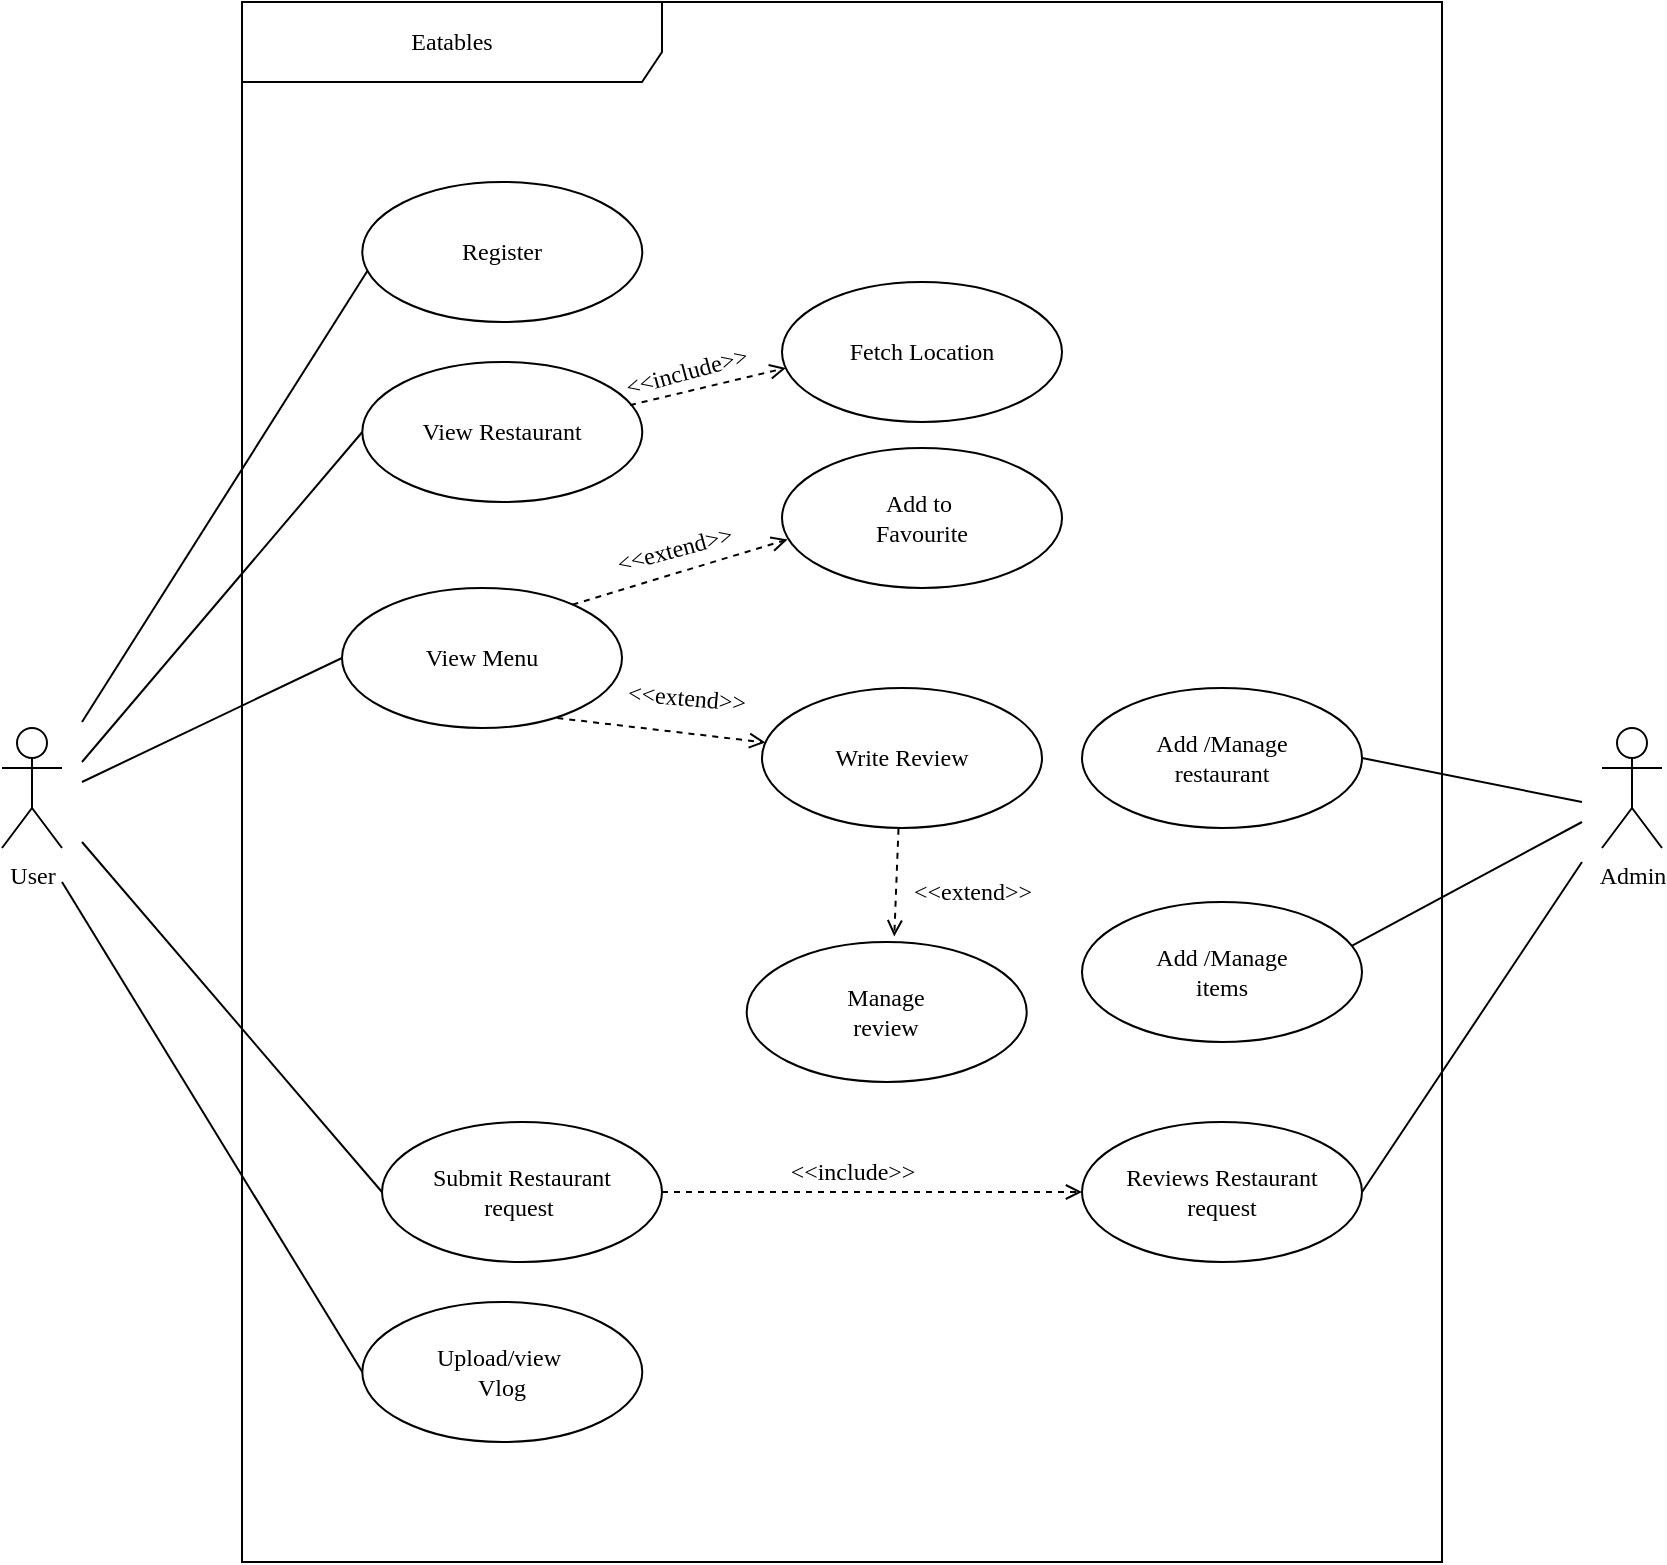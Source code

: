 <mxfile version="21.1.4" type="device">
  <diagram name="Page-1" id="TJjx6MU0pp1zMI2QiDek">
    <mxGraphModel dx="1035" dy="621" grid="1" gridSize="10" guides="1" tooltips="1" connect="1" arrows="1" fold="1" page="1" pageScale="1" pageWidth="850" pageHeight="1100" math="0" shadow="0">
      <root>
        <mxCell id="0" />
        <mxCell id="1" parent="0" />
        <mxCell id="jtq-as74lgabXd-jvM-n-3" value="User" style="shape=umlActor;verticalLabelPosition=bottom;verticalAlign=top;html=1;fontFamily=Poppins;fontSource=https%3A%2F%2Ffonts.googleapis.com%2Fcss%3Ffamily%3DPoppins;" parent="1" vertex="1">
          <mxGeometry x="10" y="623" width="30" height="60" as="geometry" />
        </mxCell>
        <mxCell id="jtq-as74lgabXd-jvM-n-4" value="Admin" style="shape=umlActor;verticalLabelPosition=bottom;verticalAlign=top;html=1;fontFamily=Poppins;fontSource=https%3A%2F%2Ffonts.googleapis.com%2Fcss%3Ffamily%3DPoppins;" parent="1" vertex="1">
          <mxGeometry x="810" y="623" width="30" height="60" as="geometry" />
        </mxCell>
        <mxCell id="jtq-as74lgabXd-jvM-n-6" value="View Restaurant" style="ellipse;whiteSpace=wrap;html=1;fontFamily=Poppins;fontSource=https%3A%2F%2Ffonts.googleapis.com%2Fcss%3Ffamily%3DPoppins;" parent="1" vertex="1">
          <mxGeometry x="190.15" y="440" width="140" height="70" as="geometry" />
        </mxCell>
        <mxCell id="jtq-as74lgabXd-jvM-n-7" value="View Menu" style="ellipse;whiteSpace=wrap;html=1;fontFamily=Poppins;fontSource=https%3A%2F%2Ffonts.googleapis.com%2Fcss%3Ffamily%3DPoppins;" parent="1" vertex="1">
          <mxGeometry x="180" y="553" width="140" height="70" as="geometry" />
        </mxCell>
        <mxCell id="jtq-as74lgabXd-jvM-n-9" value="Upload/view&amp;nbsp;&lt;br&gt;Vlog" style="ellipse;whiteSpace=wrap;html=1;fontFamily=Poppins;fontSource=https%3A%2F%2Ffonts.googleapis.com%2Fcss%3Ffamily%3DPoppins;" parent="1" vertex="1">
          <mxGeometry x="190.15" y="910" width="140" height="70" as="geometry" />
        </mxCell>
        <mxCell id="jtq-as74lgabXd-jvM-n-10" value="Fetch Location" style="ellipse;whiteSpace=wrap;html=1;fontFamily=Poppins;fontSource=https%3A%2F%2Ffonts.googleapis.com%2Fcss%3Ffamily%3DPoppins;" parent="1" vertex="1">
          <mxGeometry x="400" y="400" width="140" height="70" as="geometry" />
        </mxCell>
        <mxCell id="jtq-as74lgabXd-jvM-n-15" value="Add /Manage&lt;br style=&quot;border-color: var(--border-color);&quot;&gt;restaurant" style="ellipse;whiteSpace=wrap;html=1;fontFamily=Poppins;fontSource=https%3A%2F%2Ffonts.googleapis.com%2Fcss%3Ffamily%3DPoppins;" parent="1" vertex="1">
          <mxGeometry x="550" y="603" width="140" height="70" as="geometry" />
        </mxCell>
        <mxCell id="jtq-as74lgabXd-jvM-n-21" value="" style="endArrow=none;html=1;rounded=0;entryX=0;entryY=0.5;entryDx=0;entryDy=0;fontFamily=Poppins;fontSource=https%3A%2F%2Ffonts.googleapis.com%2Fcss%3Ffamily%3DPoppins;" parent="1" target="jtq-as74lgabXd-jvM-n-6" edge="1">
          <mxGeometry width="50" height="50" relative="1" as="geometry">
            <mxPoint x="50" y="640" as="sourcePoint" />
            <mxPoint x="251" y="385" as="targetPoint" />
          </mxGeometry>
        </mxCell>
        <mxCell id="jtq-as74lgabXd-jvM-n-22" value="" style="endArrow=none;html=1;rounded=0;entryX=0;entryY=0.5;entryDx=0;entryDy=0;fontFamily=Poppins;fontSource=https%3A%2F%2Ffonts.googleapis.com%2Fcss%3Ffamily%3DPoppins;" parent="1" target="jtq-as74lgabXd-jvM-n-7" edge="1">
          <mxGeometry width="50" height="50" relative="1" as="geometry">
            <mxPoint x="50" y="650" as="sourcePoint" />
            <mxPoint x="250" y="495" as="targetPoint" />
          </mxGeometry>
        </mxCell>
        <mxCell id="jtq-as74lgabXd-jvM-n-23" value="" style="endArrow=none;html=1;rounded=0;entryX=0;entryY=0.5;entryDx=0;entryDy=0;fontFamily=Poppins;fontSource=https%3A%2F%2Ffonts.googleapis.com%2Fcss%3Ffamily%3DPoppins;" parent="1" target="jtq-as74lgabXd-jvM-n-8" edge="1">
          <mxGeometry width="50" height="50" relative="1" as="geometry">
            <mxPoint x="50" y="680" as="sourcePoint" />
            <mxPoint x="251" y="595" as="targetPoint" />
          </mxGeometry>
        </mxCell>
        <mxCell id="jtq-as74lgabXd-jvM-n-25" value="" style="endArrow=none;html=1;rounded=0;entryX=0;entryY=0.5;entryDx=0;entryDy=0;fontFamily=Poppins;fontSource=https%3A%2F%2Ffonts.googleapis.com%2Fcss%3Ffamily%3DPoppins;" parent="1" target="jtq-as74lgabXd-jvM-n-9" edge="1">
          <mxGeometry width="50" height="50" relative="1" as="geometry">
            <mxPoint x="40" y="700" as="sourcePoint" />
            <mxPoint x="250" y="805" as="targetPoint" />
          </mxGeometry>
        </mxCell>
        <mxCell id="jtq-as74lgabXd-jvM-n-30" value="" style="html=1;verticalAlign=bottom;labelBackgroundColor=none;endArrow=open;endFill=0;dashed=1;rounded=0;exitX=0.956;exitY=0.308;exitDx=0;exitDy=0;exitPerimeter=0;entryX=0.014;entryY=0.614;entryDx=0;entryDy=0;entryPerimeter=0;fontFamily=Poppins;fontSource=https%3A%2F%2Ffonts.googleapis.com%2Fcss%3Ffamily%3DPoppins;" parent="1" source="jtq-as74lgabXd-jvM-n-6" target="jtq-as74lgabXd-jvM-n-10" edge="1">
          <mxGeometry width="160" relative="1" as="geometry">
            <mxPoint x="277" y="415" as="sourcePoint" />
            <mxPoint x="421" y="367" as="targetPoint" />
          </mxGeometry>
        </mxCell>
        <mxCell id="jtq-as74lgabXd-jvM-n-31" value="&amp;lt;&amp;lt;include&amp;gt;&amp;gt;" style="text;html=1;align=center;verticalAlign=middle;resizable=0;points=[];autosize=1;strokeColor=none;fillColor=none;rotation=-15;fontFamily=Poppins;fontSource=https%3A%2F%2Ffonts.googleapis.com%2Fcss%3Ffamily%3DPoppins;" parent="1" vertex="1">
          <mxGeometry x="307.06" y="430" width="90" height="30" as="geometry" />
        </mxCell>
        <mxCell id="jtq-as74lgabXd-jvM-n-34" value="" style="endArrow=none;html=1;rounded=0;exitX=1;exitY=0.5;exitDx=0;exitDy=0;fontFamily=Poppins;fontSource=https%3A%2F%2Ffonts.googleapis.com%2Fcss%3Ffamily%3DPoppins;" parent="1" source="jtq-as74lgabXd-jvM-n-15" edge="1">
          <mxGeometry width="50" height="50" relative="1" as="geometry">
            <mxPoint x="630" y="640" as="sourcePoint" />
            <mxPoint x="800" y="660" as="targetPoint" />
          </mxGeometry>
        </mxCell>
        <mxCell id="jtq-as74lgabXd-jvM-n-38" value="" style="endArrow=none;html=1;rounded=0;exitX=0.965;exitY=0.312;exitDx=0;exitDy=0;exitPerimeter=0;fontFamily=Poppins;fontSource=https%3A%2F%2Ffonts.googleapis.com%2Fcss%3Ffamily%3DPoppins;" parent="1" source="jtq-as74lgabXd-jvM-n-37" edge="1">
          <mxGeometry width="50" height="50" relative="1" as="geometry">
            <mxPoint x="654" y="619" as="sourcePoint" />
            <mxPoint x="800" y="670" as="targetPoint" />
            <Array as="points">
              <mxPoint x="800" y="670" />
            </Array>
          </mxGeometry>
        </mxCell>
        <mxCell id="jtq-as74lgabXd-jvM-n-40" value="Register" style="ellipse;whiteSpace=wrap;html=1;fontFamily=Poppins;fontSource=https%3A%2F%2Ffonts.googleapis.com%2Fcss%3Ffamily%3DPoppins;" parent="1" vertex="1">
          <mxGeometry x="190.15" y="350" width="140" height="70" as="geometry" />
        </mxCell>
        <mxCell id="jtq-as74lgabXd-jvM-n-41" value="" style="endArrow=none;html=1;rounded=0;entryX=0.018;entryY=0.636;entryDx=0;entryDy=0;entryPerimeter=0;fontFamily=Poppins;fontSource=https%3A%2F%2Ffonts.googleapis.com%2Fcss%3Ffamily%3DPoppins;" parent="1" target="jtq-as74lgabXd-jvM-n-40" edge="1">
          <mxGeometry width="50" height="50" relative="1" as="geometry">
            <mxPoint x="50" y="620" as="sourcePoint" />
            <mxPoint x="364" y="458" as="targetPoint" />
          </mxGeometry>
        </mxCell>
        <mxCell id="jtq-as74lgabXd-jvM-n-43" value="Reviews Restaurant&lt;br&gt;request&lt;br&gt;" style="ellipse;whiteSpace=wrap;html=1;fontFamily=Poppins;fontSource=https%3A%2F%2Ffonts.googleapis.com%2Fcss%3Ffamily%3DPoppins;" parent="1" vertex="1">
          <mxGeometry x="550" y="820" width="140" height="70" as="geometry" />
        </mxCell>
        <mxCell id="jtq-as74lgabXd-jvM-n-44" value="" style="endArrow=none;html=1;rounded=0;exitX=1;exitY=0.5;exitDx=0;exitDy=0;fontFamily=Poppins;fontSource=https%3A%2F%2Ffonts.googleapis.com%2Fcss%3Ffamily%3DPoppins;" parent="1" source="jtq-as74lgabXd-jvM-n-43" edge="1">
          <mxGeometry width="50" height="50" relative="1" as="geometry">
            <mxPoint x="645" y="762" as="sourcePoint" />
            <mxPoint x="800" y="690" as="targetPoint" />
          </mxGeometry>
        </mxCell>
        <mxCell id="2IEu2YH2djYl5DKp_pkP-1" value="" style="html=1;verticalAlign=bottom;labelBackgroundColor=none;endArrow=open;endFill=0;dashed=1;rounded=0;fontFamily=Poppins;fontSource=https%3A%2F%2Ffonts.googleapis.com%2Fcss%3Ffamily%3DPoppins;" edge="1" parent="1" source="jtq-as74lgabXd-jvM-n-8" target="jtq-as74lgabXd-jvM-n-43">
          <mxGeometry width="160" relative="1" as="geometry">
            <mxPoint x="364.02" y="589.72" as="sourcePoint" />
            <mxPoint x="549.16" y="800.87" as="targetPoint" />
          </mxGeometry>
        </mxCell>
        <mxCell id="2IEu2YH2djYl5DKp_pkP-5" value="" style="html=1;verticalAlign=bottom;labelBackgroundColor=none;endArrow=open;endFill=0;dashed=1;rounded=0;exitX=0.769;exitY=0.929;exitDx=0;exitDy=0;fontFamily=Poppins;fontSource=https%3A%2F%2Ffonts.googleapis.com%2Fcss%3Ffamily%3DPoppins;exitPerimeter=0;" edge="1" parent="1" source="jtq-as74lgabXd-jvM-n-7" target="jtq-as74lgabXd-jvM-n-14">
          <mxGeometry width="160" relative="1" as="geometry">
            <mxPoint x="337" y="588" as="sourcePoint" />
            <mxPoint x="425" y="568" as="targetPoint" />
          </mxGeometry>
        </mxCell>
        <mxCell id="jtq-as74lgabXd-jvM-n-2" value="Eatables" style="shape=umlFrame;whiteSpace=wrap;html=1;pointerEvents=0;width=210;height=40;fontFamily=Poppins;fontSource=https%3A%2F%2Ffonts.googleapis.com%2Fcss%3Ffamily%3DPoppins;" parent="1" vertex="1">
          <mxGeometry x="130" y="260" width="600" height="780" as="geometry" />
        </mxCell>
        <mxCell id="2IEu2YH2djYl5DKp_pkP-2" value="&amp;lt;&amp;lt;include&amp;gt;&amp;gt;" style="text;html=1;align=center;verticalAlign=middle;resizable=0;points=[];autosize=1;strokeColor=none;fillColor=none;rotation=0;fontFamily=Poppins;fontSource=https%3A%2F%2Ffonts.googleapis.com%2Fcss%3Ffamily%3DPoppins;" vertex="1" parent="1">
          <mxGeometry x="390" y="830" width="90" height="30" as="geometry" />
        </mxCell>
        <mxCell id="jtq-as74lgabXd-jvM-n-8" value="Submit Restaurant&lt;br&gt;request&amp;nbsp;" style="ellipse;whiteSpace=wrap;html=1;fontFamily=Poppins;fontSource=https%3A%2F%2Ffonts.googleapis.com%2Fcss%3Ffamily%3DPoppins;" parent="1" vertex="1">
          <mxGeometry x="200" y="820" width="140" height="70" as="geometry" />
        </mxCell>
        <mxCell id="jtq-as74lgabXd-jvM-n-45" value="Manage &lt;br&gt;review" style="ellipse;whiteSpace=wrap;html=1;fontFamily=Poppins;fontSource=https%3A%2F%2Ffonts.googleapis.com%2Fcss%3Ffamily%3DPoppins;" parent="1" vertex="1">
          <mxGeometry x="382.35" y="730" width="140" height="70" as="geometry" />
        </mxCell>
        <mxCell id="jtq-as74lgabXd-jvM-n-14" value="Write Review" style="ellipse;whiteSpace=wrap;html=1;fontFamily=Poppins;fontSource=https%3A%2F%2Ffonts.googleapis.com%2Fcss%3Ffamily%3DPoppins;" parent="1" vertex="1">
          <mxGeometry x="390" y="603" width="140" height="70" as="geometry" />
        </mxCell>
        <mxCell id="jtq-as74lgabXd-jvM-n-37" value="Add /Manage&lt;br&gt;items" style="ellipse;whiteSpace=wrap;html=1;fontFamily=Poppins;fontSource=https%3A%2F%2Ffonts.googleapis.com%2Fcss%3Ffamily%3DPoppins;" parent="1" vertex="1">
          <mxGeometry x="550" y="710" width="140" height="70" as="geometry" />
        </mxCell>
        <mxCell id="jtq-as74lgabXd-jvM-n-12" value="Add to&amp;nbsp;&lt;br&gt;Favourite" style="ellipse;whiteSpace=wrap;html=1;fontFamily=Poppins;fontSource=https%3A%2F%2Ffonts.googleapis.com%2Fcss%3Ffamily%3DPoppins;" parent="1" vertex="1">
          <mxGeometry x="400" y="483" width="140" height="70" as="geometry" />
        </mxCell>
        <mxCell id="2IEu2YH2djYl5DKp_pkP-8" value="" style="group;rotation=0;" vertex="1" connectable="0" parent="1">
          <mxGeometry x="297.65" y="510" width="84.7" height="40.28" as="geometry" />
        </mxCell>
        <mxCell id="jtq-as74lgabXd-jvM-n-32" value="&amp;lt;&amp;lt;extend&amp;gt;&amp;gt;" style="text;html=1;align=center;verticalAlign=middle;resizable=0;points=[];autosize=1;strokeColor=none;fillColor=none;rotation=-15;fontFamily=Poppins;fontSource=https%3A%2F%2Ffonts.googleapis.com%2Fcss%3Ffamily%3DPoppins;" parent="2IEu2YH2djYl5DKp_pkP-8" vertex="1">
          <mxGeometry x="3" y="9" width="90" height="30" as="geometry" />
        </mxCell>
        <mxCell id="jtq-as74lgabXd-jvM-n-33" value="" style="html=1;verticalAlign=bottom;labelBackgroundColor=none;endArrow=open;endFill=0;dashed=1;rounded=0;entryX=0.02;entryY=0.653;entryDx=0;entryDy=0;entryPerimeter=0;exitX=0.823;exitY=0.119;exitDx=0;exitDy=0;fontFamily=Poppins;fontSource=https%3A%2F%2Ffonts.googleapis.com%2Fcss%3Ffamily%3DPoppins;exitPerimeter=0;" parent="1" source="jtq-as74lgabXd-jvM-n-7" target="jtq-as74lgabXd-jvM-n-12" edge="1">
          <mxGeometry width="160" relative="1" as="geometry">
            <mxPoint x="310.0" y="603.0" as="sourcePoint" />
            <mxPoint x="391.96" y="550.12" as="targetPoint" />
          </mxGeometry>
        </mxCell>
        <mxCell id="2IEu2YH2djYl5DKp_pkP-6" value="&amp;lt;&amp;lt;extend&amp;gt;&amp;gt;" style="text;html=1;align=center;verticalAlign=middle;resizable=0;points=[];autosize=1;strokeColor=none;fillColor=none;rotation=5;fontFamily=Poppins;fontSource=https%3A%2F%2Ffonts.googleapis.com%2Fcss%3Ffamily%3DPoppins;" vertex="1" parent="1">
          <mxGeometry x="307.059" y="593.0" width="90" height="30" as="geometry" />
        </mxCell>
        <mxCell id="2IEu2YH2djYl5DKp_pkP-12" value="&amp;lt;&amp;lt;extend&amp;gt;&amp;gt;" style="text;html=1;align=center;verticalAlign=middle;resizable=0;points=[];autosize=1;strokeColor=none;fillColor=none;rotation=0;fontFamily=Poppins;fontSource=https%3A%2F%2Ffonts.googleapis.com%2Fcss%3Ffamily%3DPoppins;" vertex="1" parent="1">
          <mxGeometry x="449.999" y="690.0" width="90" height="30" as="geometry" />
        </mxCell>
        <mxCell id="2IEu2YH2djYl5DKp_pkP-13" value="" style="html=1;verticalAlign=bottom;labelBackgroundColor=none;endArrow=open;endFill=0;dashed=1;rounded=0;exitX=0.5;exitY=1;exitDx=0;exitDy=0;fontFamily=Poppins;fontSource=https%3A%2F%2Ffonts.googleapis.com%2Fcss%3Ffamily%3DPoppins;entryX=0.527;entryY=-0.04;entryDx=0;entryDy=0;entryPerimeter=0;" edge="1" parent="1" target="jtq-as74lgabXd-jvM-n-45">
          <mxGeometry width="160" relative="1" as="geometry">
            <mxPoint x="458.25" y="673.42" as="sourcePoint" />
            <mxPoint x="460.54" y="740.0" as="targetPoint" />
          </mxGeometry>
        </mxCell>
      </root>
    </mxGraphModel>
  </diagram>
</mxfile>

